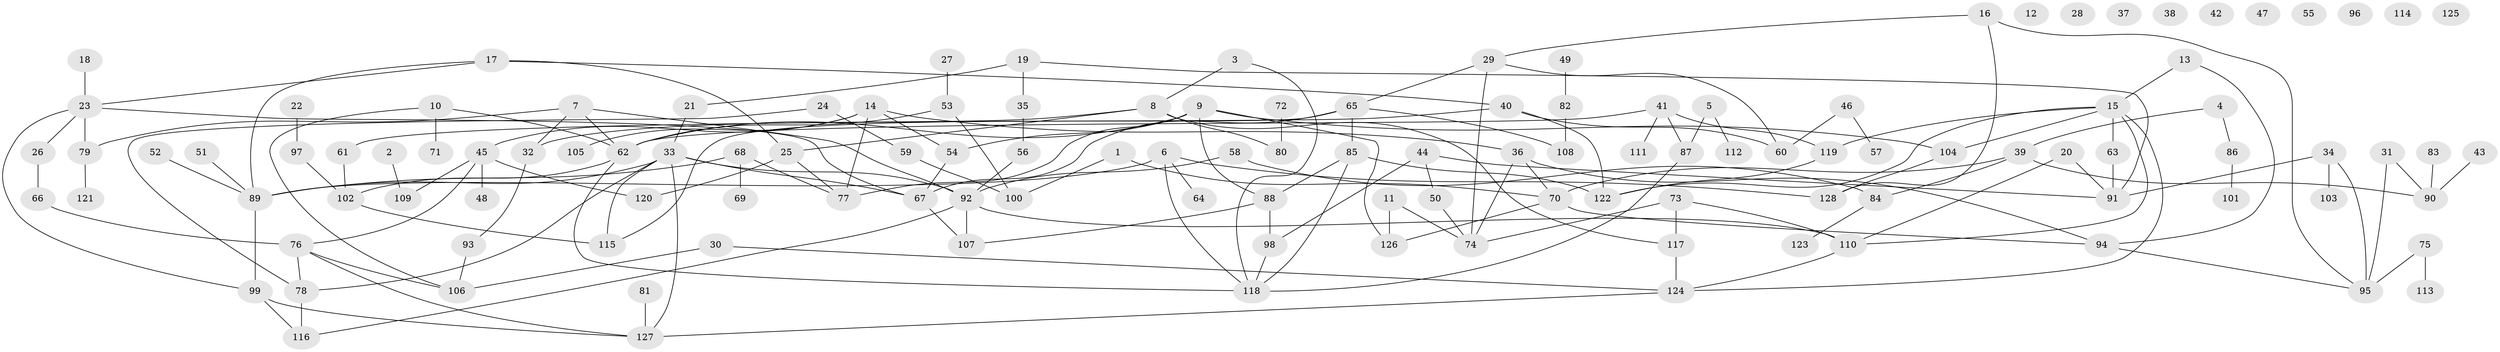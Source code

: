 // coarse degree distribution, {2: 0.21839080459770116, 1: 0.20689655172413793, 4: 0.08045977011494253, 3: 0.11494252873563218, 5: 0.09195402298850575, 7: 0.034482758620689655, 8: 0.04597701149425287, 0: 0.11494252873563218, 6: 0.06896551724137931, 9: 0.011494252873563218, 12: 0.011494252873563218}
// Generated by graph-tools (version 1.1) at 2025/23/03/03/25 07:23:25]
// undirected, 128 vertices, 175 edges
graph export_dot {
graph [start="1"]
  node [color=gray90,style=filled];
  1;
  2;
  3;
  4;
  5;
  6;
  7;
  8;
  9;
  10;
  11;
  12;
  13;
  14;
  15;
  16;
  17;
  18;
  19;
  20;
  21;
  22;
  23;
  24;
  25;
  26;
  27;
  28;
  29;
  30;
  31;
  32;
  33;
  34;
  35;
  36;
  37;
  38;
  39;
  40;
  41;
  42;
  43;
  44;
  45;
  46;
  47;
  48;
  49;
  50;
  51;
  52;
  53;
  54;
  55;
  56;
  57;
  58;
  59;
  60;
  61;
  62;
  63;
  64;
  65;
  66;
  67;
  68;
  69;
  70;
  71;
  72;
  73;
  74;
  75;
  76;
  77;
  78;
  79;
  80;
  81;
  82;
  83;
  84;
  85;
  86;
  87;
  88;
  89;
  90;
  91;
  92;
  93;
  94;
  95;
  96;
  97;
  98;
  99;
  100;
  101;
  102;
  103;
  104;
  105;
  106;
  107;
  108;
  109;
  110;
  111;
  112;
  113;
  114;
  115;
  116;
  117;
  118;
  119;
  120;
  121;
  122;
  123;
  124;
  125;
  126;
  127;
  128;
  1 -- 70;
  1 -- 100;
  2 -- 109;
  3 -- 8;
  3 -- 118;
  4 -- 39;
  4 -- 86;
  5 -- 87;
  5 -- 112;
  6 -- 64;
  6 -- 89;
  6 -- 118;
  6 -- 128;
  7 -- 32;
  7 -- 62;
  7 -- 79;
  7 -- 92;
  8 -- 25;
  8 -- 32;
  8 -- 80;
  8 -- 117;
  9 -- 54;
  9 -- 62;
  9 -- 77;
  9 -- 88;
  9 -- 104;
  9 -- 126;
  10 -- 62;
  10 -- 71;
  10 -- 106;
  11 -- 74;
  11 -- 126;
  13 -- 15;
  13 -- 94;
  14 -- 36;
  14 -- 45;
  14 -- 54;
  14 -- 77;
  14 -- 105;
  15 -- 63;
  15 -- 104;
  15 -- 110;
  15 -- 119;
  15 -- 122;
  15 -- 124;
  16 -- 29;
  16 -- 95;
  16 -- 128;
  17 -- 23;
  17 -- 25;
  17 -- 40;
  17 -- 89;
  18 -- 23;
  19 -- 21;
  19 -- 35;
  19 -- 91;
  20 -- 91;
  20 -- 110;
  21 -- 33;
  22 -- 97;
  23 -- 26;
  23 -- 67;
  23 -- 79;
  23 -- 99;
  24 -- 59;
  24 -- 78;
  25 -- 77;
  25 -- 120;
  26 -- 66;
  27 -- 53;
  29 -- 60;
  29 -- 65;
  29 -- 74;
  30 -- 106;
  30 -- 124;
  31 -- 90;
  31 -- 95;
  32 -- 93;
  33 -- 67;
  33 -- 78;
  33 -- 89;
  33 -- 92;
  33 -- 115;
  33 -- 127;
  34 -- 91;
  34 -- 95;
  34 -- 103;
  35 -- 56;
  36 -- 70;
  36 -- 74;
  36 -- 94;
  39 -- 70;
  39 -- 84;
  39 -- 90;
  40 -- 60;
  40 -- 61;
  40 -- 122;
  41 -- 62;
  41 -- 87;
  41 -- 111;
  41 -- 119;
  43 -- 90;
  44 -- 50;
  44 -- 91;
  44 -- 98;
  45 -- 48;
  45 -- 76;
  45 -- 109;
  45 -- 120;
  46 -- 57;
  46 -- 60;
  49 -- 82;
  50 -- 74;
  51 -- 89;
  52 -- 89;
  53 -- 62;
  53 -- 100;
  54 -- 67;
  56 -- 92;
  58 -- 84;
  58 -- 92;
  59 -- 100;
  61 -- 102;
  62 -- 102;
  62 -- 118;
  63 -- 91;
  65 -- 67;
  65 -- 85;
  65 -- 108;
  65 -- 115;
  66 -- 76;
  67 -- 107;
  68 -- 69;
  68 -- 77;
  68 -- 89;
  70 -- 94;
  70 -- 126;
  72 -- 80;
  73 -- 74;
  73 -- 110;
  73 -- 117;
  75 -- 95;
  75 -- 113;
  76 -- 78;
  76 -- 106;
  76 -- 127;
  78 -- 116;
  79 -- 121;
  81 -- 127;
  82 -- 108;
  83 -- 90;
  84 -- 123;
  85 -- 88;
  85 -- 118;
  85 -- 122;
  86 -- 101;
  87 -- 118;
  88 -- 98;
  88 -- 107;
  89 -- 99;
  92 -- 107;
  92 -- 110;
  92 -- 116;
  93 -- 106;
  94 -- 95;
  97 -- 102;
  98 -- 118;
  99 -- 116;
  99 -- 127;
  102 -- 115;
  104 -- 128;
  110 -- 124;
  117 -- 124;
  119 -- 122;
  124 -- 127;
}

